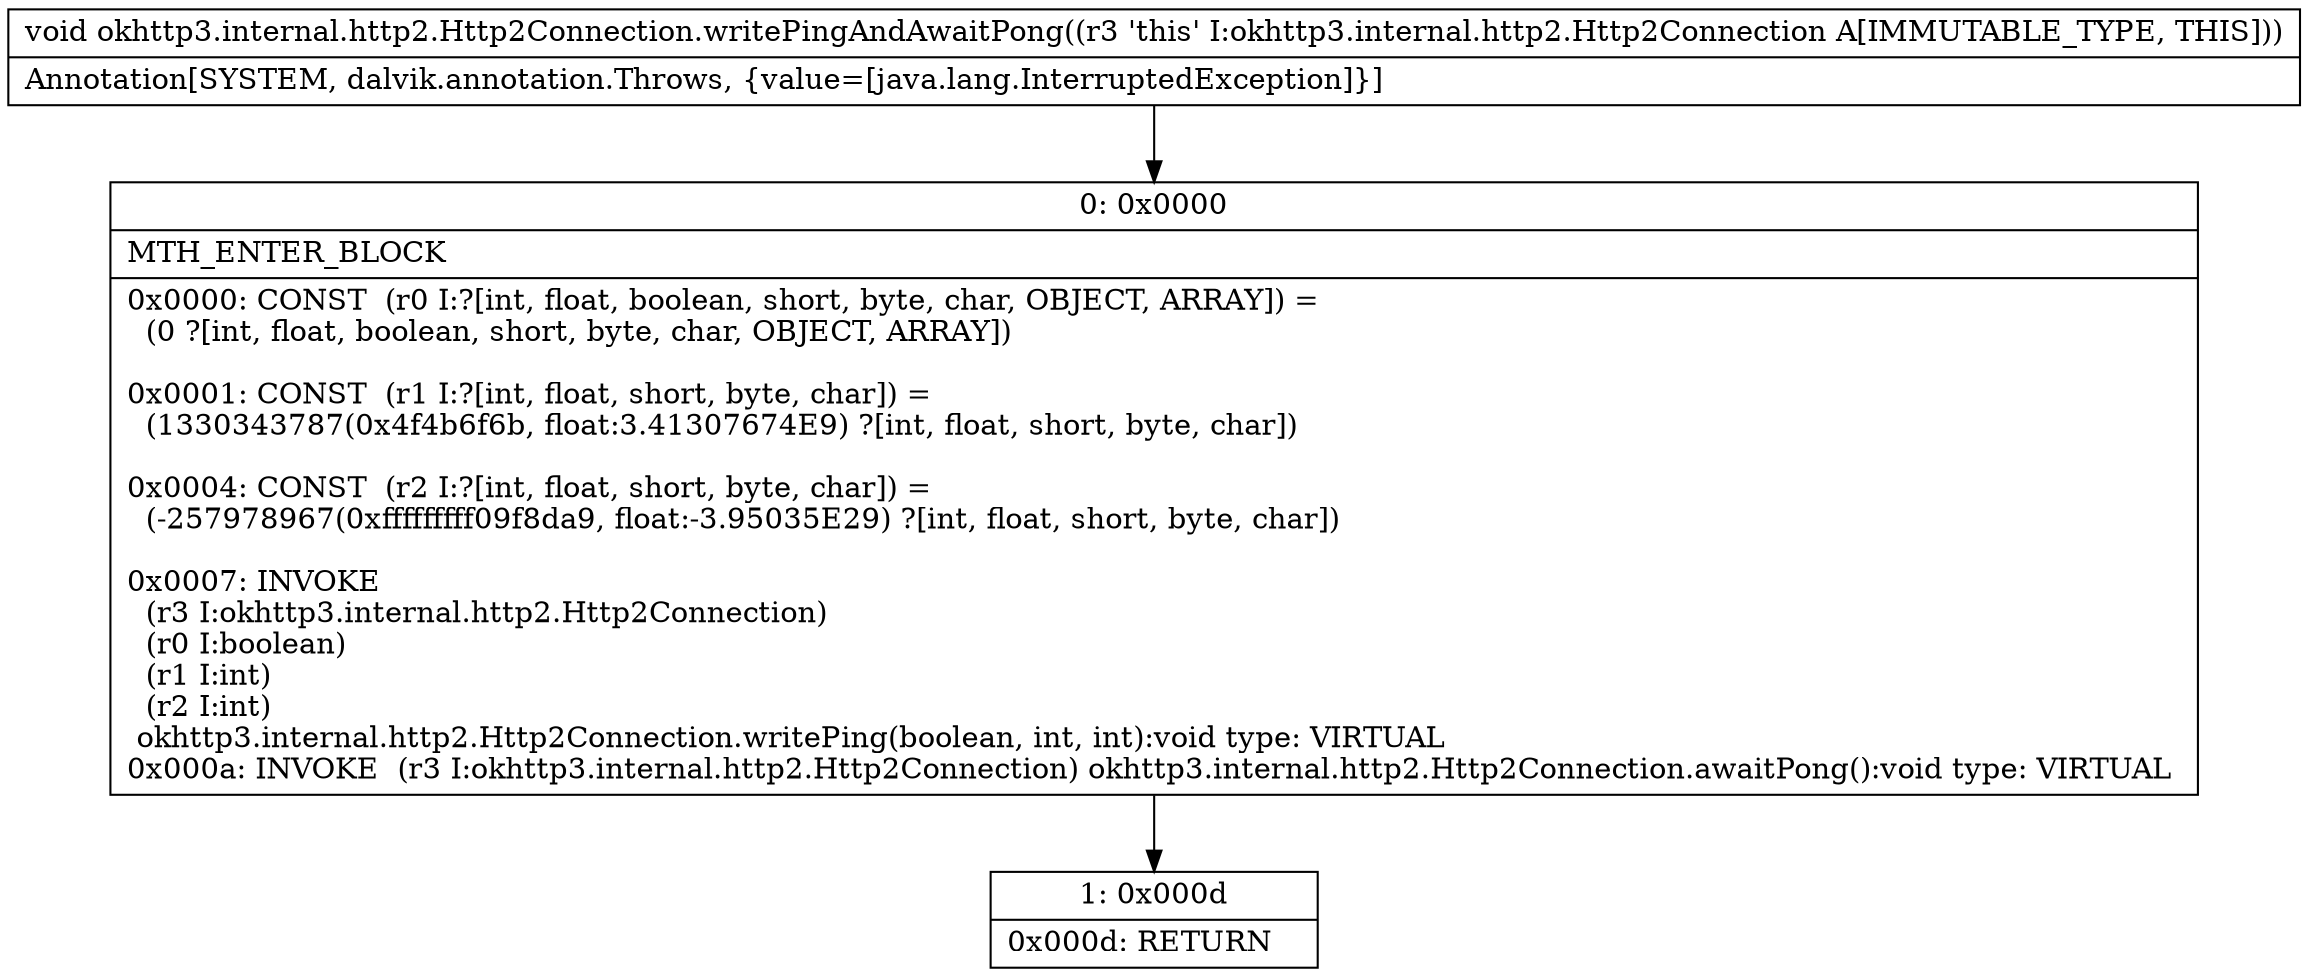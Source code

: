 digraph "CFG forokhttp3.internal.http2.Http2Connection.writePingAndAwaitPong()V" {
Node_0 [shape=record,label="{0\:\ 0x0000|MTH_ENTER_BLOCK\l|0x0000: CONST  (r0 I:?[int, float, boolean, short, byte, char, OBJECT, ARRAY]) = \l  (0 ?[int, float, boolean, short, byte, char, OBJECT, ARRAY])\l \l0x0001: CONST  (r1 I:?[int, float, short, byte, char]) = \l  (1330343787(0x4f4b6f6b, float:3.41307674E9) ?[int, float, short, byte, char])\l \l0x0004: CONST  (r2 I:?[int, float, short, byte, char]) = \l  (\-257978967(0xfffffffff09f8da9, float:\-3.95035E29) ?[int, float, short, byte, char])\l \l0x0007: INVOKE  \l  (r3 I:okhttp3.internal.http2.Http2Connection)\l  (r0 I:boolean)\l  (r1 I:int)\l  (r2 I:int)\l okhttp3.internal.http2.Http2Connection.writePing(boolean, int, int):void type: VIRTUAL \l0x000a: INVOKE  (r3 I:okhttp3.internal.http2.Http2Connection) okhttp3.internal.http2.Http2Connection.awaitPong():void type: VIRTUAL \l}"];
Node_1 [shape=record,label="{1\:\ 0x000d|0x000d: RETURN   \l}"];
MethodNode[shape=record,label="{void okhttp3.internal.http2.Http2Connection.writePingAndAwaitPong((r3 'this' I:okhttp3.internal.http2.Http2Connection A[IMMUTABLE_TYPE, THIS]))  | Annotation[SYSTEM, dalvik.annotation.Throws, \{value=[java.lang.InterruptedException]\}]\l}"];
MethodNode -> Node_0;
Node_0 -> Node_1;
}

